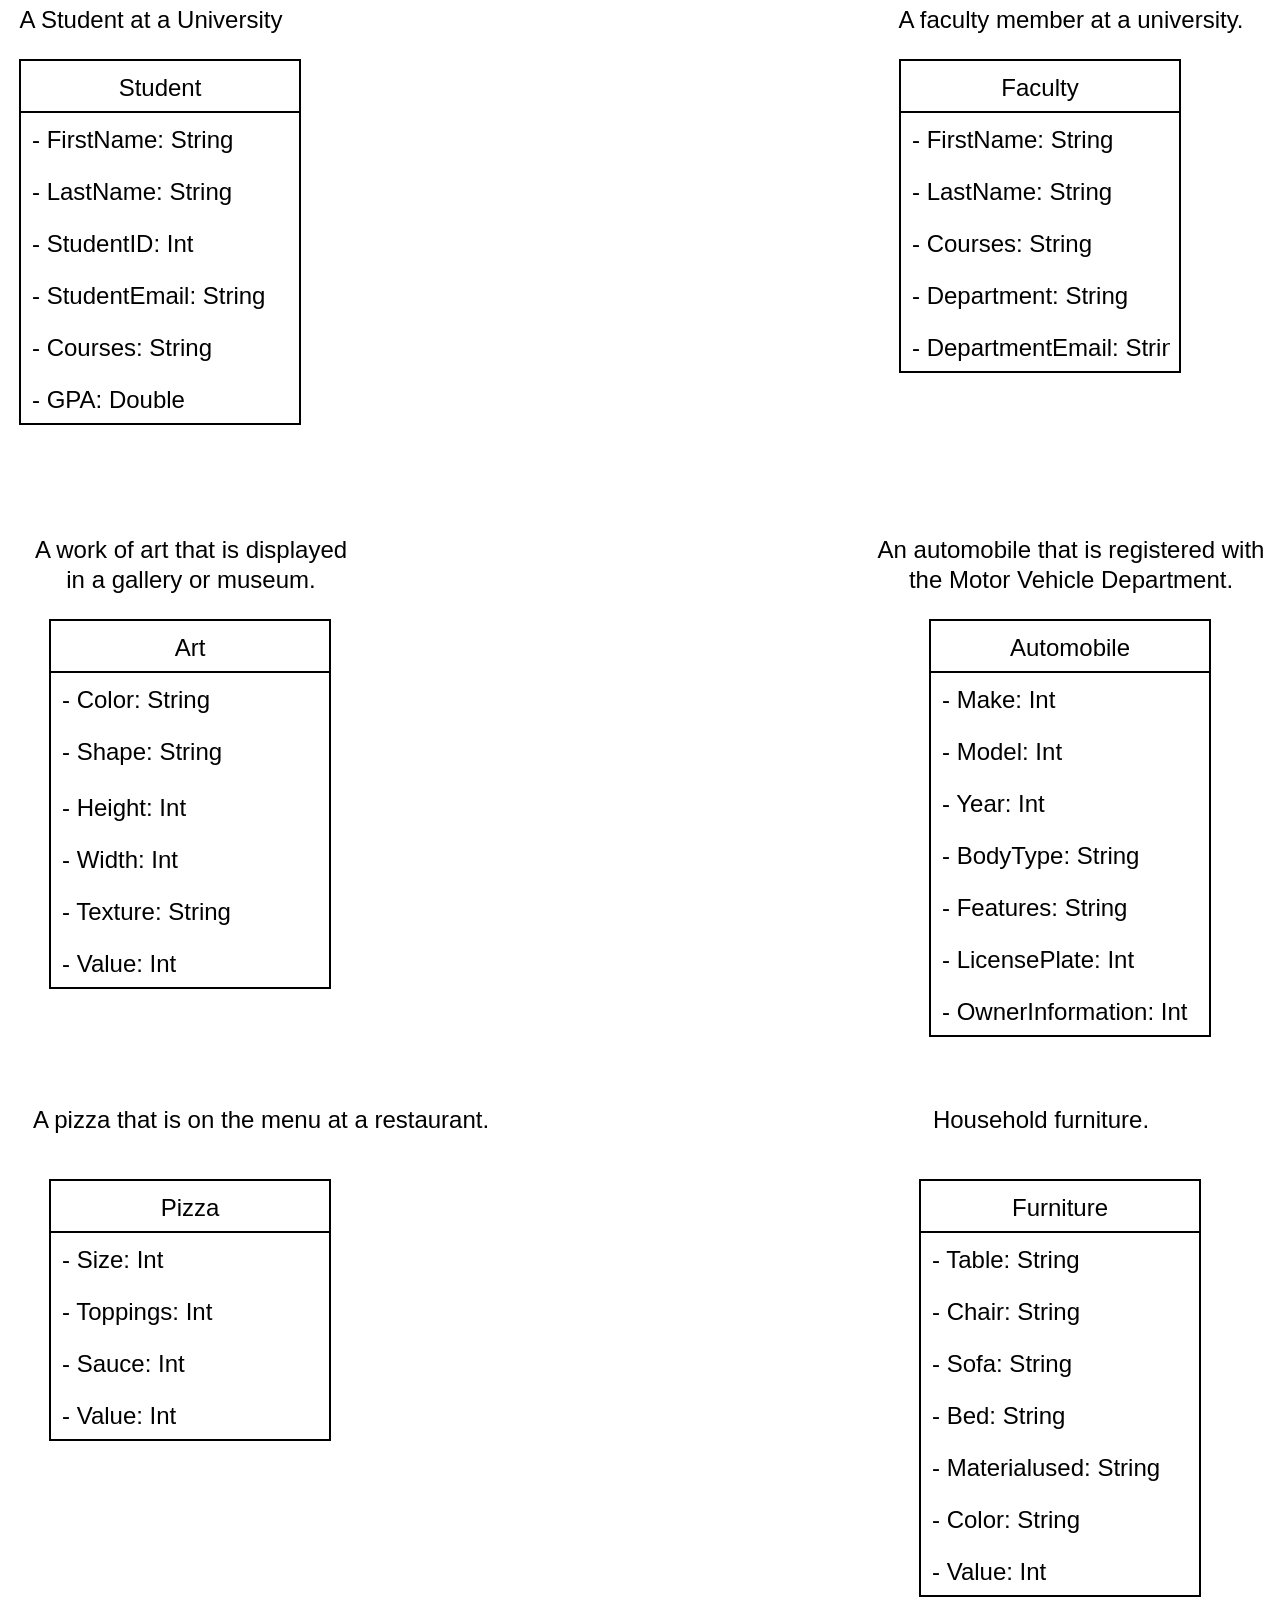 <mxfile version="15.0.4" type="device"><diagram id="AzNIVxXq4ih5_kuwiEYy" name="Page-1"><mxGraphModel dx="1278" dy="578" grid="1" gridSize="10" guides="1" tooltips="1" connect="1" arrows="1" fold="1" page="1" pageScale="1" pageWidth="850" pageHeight="1100" math="0" shadow="0"><root><mxCell id="0"/><mxCell id="1" parent="0"/><mxCell id="0GMQCcznHs2JDImHqjKt-1" value="Student" style="swimlane;fontStyle=0;childLayout=stackLayout;horizontal=1;startSize=26;fillColor=none;horizontalStack=0;resizeParent=1;resizeParentMax=0;resizeLast=0;collapsible=1;marginBottom=0;" vertex="1" parent="1"><mxGeometry x="80" y="120" width="140" height="182" as="geometry"/></mxCell><mxCell id="0GMQCcznHs2JDImHqjKt-2" value="- FirstName: String" style="text;strokeColor=none;fillColor=none;align=left;verticalAlign=top;spacingLeft=4;spacingRight=4;overflow=hidden;rotatable=0;points=[[0,0.5],[1,0.5]];portConstraint=eastwest;" vertex="1" parent="0GMQCcznHs2JDImHqjKt-1"><mxGeometry y="26" width="140" height="26" as="geometry"/></mxCell><mxCell id="0GMQCcznHs2JDImHqjKt-3" value="- LastName: String" style="text;strokeColor=none;fillColor=none;align=left;verticalAlign=top;spacingLeft=4;spacingRight=4;overflow=hidden;rotatable=0;points=[[0,0.5],[1,0.5]];portConstraint=eastwest;" vertex="1" parent="0GMQCcznHs2JDImHqjKt-1"><mxGeometry y="52" width="140" height="26" as="geometry"/></mxCell><mxCell id="0GMQCcznHs2JDImHqjKt-4" value="- StudentID: Int" style="text;strokeColor=none;fillColor=none;align=left;verticalAlign=top;spacingLeft=4;spacingRight=4;overflow=hidden;rotatable=0;points=[[0,0.5],[1,0.5]];portConstraint=eastwest;" vertex="1" parent="0GMQCcznHs2JDImHqjKt-1"><mxGeometry y="78" width="140" height="26" as="geometry"/></mxCell><mxCell id="0GMQCcznHs2JDImHqjKt-25" value="- StudentEmail: String" style="text;strokeColor=none;fillColor=none;align=left;verticalAlign=top;spacingLeft=4;spacingRight=4;overflow=hidden;rotatable=0;points=[[0,0.5],[1,0.5]];portConstraint=eastwest;" vertex="1" parent="0GMQCcznHs2JDImHqjKt-1"><mxGeometry y="104" width="140" height="26" as="geometry"/></mxCell><mxCell id="0GMQCcznHs2JDImHqjKt-26" value="- Courses: String" style="text;strokeColor=none;fillColor=none;align=left;verticalAlign=top;spacingLeft=4;spacingRight=4;overflow=hidden;rotatable=0;points=[[0,0.5],[1,0.5]];portConstraint=eastwest;" vertex="1" parent="0GMQCcznHs2JDImHqjKt-1"><mxGeometry y="130" width="140" height="26" as="geometry"/></mxCell><mxCell id="0GMQCcznHs2JDImHqjKt-27" value="- GPA: Double" style="text;strokeColor=none;fillColor=none;align=left;verticalAlign=top;spacingLeft=4;spacingRight=4;overflow=hidden;rotatable=0;points=[[0,0.5],[1,0.5]];portConstraint=eastwest;" vertex="1" parent="0GMQCcznHs2JDImHqjKt-1"><mxGeometry y="156" width="140" height="26" as="geometry"/></mxCell><mxCell id="0GMQCcznHs2JDImHqjKt-5" value="Faculty" style="swimlane;fontStyle=0;childLayout=stackLayout;horizontal=1;startSize=26;fillColor=none;horizontalStack=0;resizeParent=1;resizeParentMax=0;resizeLast=0;collapsible=1;marginBottom=0;" vertex="1" parent="1"><mxGeometry x="520" y="120" width="140" height="156" as="geometry"/></mxCell><mxCell id="0GMQCcznHs2JDImHqjKt-6" value="- FirstName: String" style="text;strokeColor=none;fillColor=none;align=left;verticalAlign=top;spacingLeft=4;spacingRight=4;overflow=hidden;rotatable=0;points=[[0,0.5],[1,0.5]];portConstraint=eastwest;" vertex="1" parent="0GMQCcznHs2JDImHqjKt-5"><mxGeometry y="26" width="140" height="26" as="geometry"/></mxCell><mxCell id="0GMQCcznHs2JDImHqjKt-7" value="- LastName: String" style="text;strokeColor=none;fillColor=none;align=left;verticalAlign=top;spacingLeft=4;spacingRight=4;overflow=hidden;rotatable=0;points=[[0,0.5],[1,0.5]];portConstraint=eastwest;" vertex="1" parent="0GMQCcznHs2JDImHqjKt-5"><mxGeometry y="52" width="140" height="26" as="geometry"/></mxCell><mxCell id="0GMQCcznHs2JDImHqjKt-8" value="- Courses: String" style="text;strokeColor=none;fillColor=none;align=left;verticalAlign=top;spacingLeft=4;spacingRight=4;overflow=hidden;rotatable=0;points=[[0,0.5],[1,0.5]];portConstraint=eastwest;" vertex="1" parent="0GMQCcznHs2JDImHqjKt-5"><mxGeometry y="78" width="140" height="26" as="geometry"/></mxCell><mxCell id="0GMQCcznHs2JDImHqjKt-30" value="- Department: String" style="text;strokeColor=none;fillColor=none;align=left;verticalAlign=top;spacingLeft=4;spacingRight=4;overflow=hidden;rotatable=0;points=[[0,0.5],[1,0.5]];portConstraint=eastwest;" vertex="1" parent="0GMQCcznHs2JDImHqjKt-5"><mxGeometry y="104" width="140" height="26" as="geometry"/></mxCell><mxCell id="0GMQCcznHs2JDImHqjKt-31" value="- DepartmentEmail: String" style="text;strokeColor=none;fillColor=none;align=left;verticalAlign=top;spacingLeft=4;spacingRight=4;overflow=hidden;rotatable=0;points=[[0,0.5],[1,0.5]];portConstraint=eastwest;" vertex="1" parent="0GMQCcznHs2JDImHqjKt-5"><mxGeometry y="130" width="140" height="26" as="geometry"/></mxCell><mxCell id="0GMQCcznHs2JDImHqjKt-9" value="Art" style="swimlane;fontStyle=0;childLayout=stackLayout;horizontal=1;startSize=26;fillColor=none;horizontalStack=0;resizeParent=1;resizeParentMax=0;resizeLast=0;collapsible=1;marginBottom=0;" vertex="1" parent="1"><mxGeometry x="95" y="400" width="140" height="184" as="geometry"/></mxCell><mxCell id="0GMQCcznHs2JDImHqjKt-10" value="- Color: String" style="text;strokeColor=none;fillColor=none;align=left;verticalAlign=top;spacingLeft=4;spacingRight=4;overflow=hidden;rotatable=0;points=[[0,0.5],[1,0.5]];portConstraint=eastwest;" vertex="1" parent="0GMQCcznHs2JDImHqjKt-9"><mxGeometry y="26" width="140" height="26" as="geometry"/></mxCell><mxCell id="0GMQCcznHs2JDImHqjKt-11" value="- Shape: String" style="text;strokeColor=none;fillColor=none;align=left;verticalAlign=top;spacingLeft=4;spacingRight=4;overflow=hidden;rotatable=0;points=[[0,0.5],[1,0.5]];portConstraint=eastwest;" vertex="1" parent="0GMQCcznHs2JDImHqjKt-9"><mxGeometry y="52" width="140" height="28" as="geometry"/></mxCell><mxCell id="0GMQCcznHs2JDImHqjKt-12" value="- Height: Int" style="text;strokeColor=none;fillColor=none;align=left;verticalAlign=top;spacingLeft=4;spacingRight=4;overflow=hidden;rotatable=0;points=[[0,0.5],[1,0.5]];portConstraint=eastwest;" vertex="1" parent="0GMQCcznHs2JDImHqjKt-9"><mxGeometry y="80" width="140" height="26" as="geometry"/></mxCell><mxCell id="0GMQCcznHs2JDImHqjKt-33" value="- Width: Int" style="text;strokeColor=none;fillColor=none;align=left;verticalAlign=top;spacingLeft=4;spacingRight=4;overflow=hidden;rotatable=0;points=[[0,0.5],[1,0.5]];portConstraint=eastwest;" vertex="1" parent="0GMQCcznHs2JDImHqjKt-9"><mxGeometry y="106" width="140" height="26" as="geometry"/></mxCell><mxCell id="0GMQCcznHs2JDImHqjKt-34" value="- Texture: String" style="text;strokeColor=none;fillColor=none;align=left;verticalAlign=top;spacingLeft=4;spacingRight=4;overflow=hidden;rotatable=0;points=[[0,0.5],[1,0.5]];portConstraint=eastwest;" vertex="1" parent="0GMQCcznHs2JDImHqjKt-9"><mxGeometry y="132" width="140" height="26" as="geometry"/></mxCell><mxCell id="0GMQCcznHs2JDImHqjKt-35" value="- Value: Int" style="text;strokeColor=none;fillColor=none;align=left;verticalAlign=top;spacingLeft=4;spacingRight=4;overflow=hidden;rotatable=0;points=[[0,0.5],[1,0.5]];portConstraint=eastwest;" vertex="1" parent="0GMQCcznHs2JDImHqjKt-9"><mxGeometry y="158" width="140" height="26" as="geometry"/></mxCell><mxCell id="0GMQCcznHs2JDImHqjKt-13" value="Automobile" style="swimlane;fontStyle=0;childLayout=stackLayout;horizontal=1;startSize=26;fillColor=none;horizontalStack=0;resizeParent=1;resizeParentMax=0;resizeLast=0;collapsible=1;marginBottom=0;" vertex="1" parent="1"><mxGeometry x="535" y="400" width="140" height="208" as="geometry"/></mxCell><mxCell id="0GMQCcznHs2JDImHqjKt-14" value="- Make: Int" style="text;strokeColor=none;fillColor=none;align=left;verticalAlign=top;spacingLeft=4;spacingRight=4;overflow=hidden;rotatable=0;points=[[0,0.5],[1,0.5]];portConstraint=eastwest;" vertex="1" parent="0GMQCcznHs2JDImHqjKt-13"><mxGeometry y="26" width="140" height="26" as="geometry"/></mxCell><mxCell id="0GMQCcznHs2JDImHqjKt-15" value="- Model: Int" style="text;strokeColor=none;fillColor=none;align=left;verticalAlign=top;spacingLeft=4;spacingRight=4;overflow=hidden;rotatable=0;points=[[0,0.5],[1,0.5]];portConstraint=eastwest;" vertex="1" parent="0GMQCcznHs2JDImHqjKt-13"><mxGeometry y="52" width="140" height="26" as="geometry"/></mxCell><mxCell id="0GMQCcznHs2JDImHqjKt-16" value="- Year: Int" style="text;strokeColor=none;fillColor=none;align=left;verticalAlign=top;spacingLeft=4;spacingRight=4;overflow=hidden;rotatable=0;points=[[0,0.5],[1,0.5]];portConstraint=eastwest;" vertex="1" parent="0GMQCcznHs2JDImHqjKt-13"><mxGeometry y="78" width="140" height="26" as="geometry"/></mxCell><mxCell id="0GMQCcznHs2JDImHqjKt-44" value="- BodyType: String" style="text;strokeColor=none;fillColor=none;align=left;verticalAlign=top;spacingLeft=4;spacingRight=4;overflow=hidden;rotatable=0;points=[[0,0.5],[1,0.5]];portConstraint=eastwest;" vertex="1" parent="0GMQCcznHs2JDImHqjKt-13"><mxGeometry y="104" width="140" height="26" as="geometry"/></mxCell><mxCell id="0GMQCcznHs2JDImHqjKt-45" value="- Features: String" style="text;strokeColor=none;fillColor=none;align=left;verticalAlign=top;spacingLeft=4;spacingRight=4;overflow=hidden;rotatable=0;points=[[0,0.5],[1,0.5]];portConstraint=eastwest;" vertex="1" parent="0GMQCcznHs2JDImHqjKt-13"><mxGeometry y="130" width="140" height="26" as="geometry"/></mxCell><mxCell id="0GMQCcznHs2JDImHqjKt-46" value="- LicensePlate: Int" style="text;strokeColor=none;fillColor=none;align=left;verticalAlign=top;spacingLeft=4;spacingRight=4;overflow=hidden;rotatable=0;points=[[0,0.5],[1,0.5]];portConstraint=eastwest;" vertex="1" parent="0GMQCcznHs2JDImHqjKt-13"><mxGeometry y="156" width="140" height="26" as="geometry"/></mxCell><mxCell id="0GMQCcznHs2JDImHqjKt-47" value="- OwnerInformation: Int" style="text;strokeColor=none;fillColor=none;align=left;verticalAlign=top;spacingLeft=4;spacingRight=4;overflow=hidden;rotatable=0;points=[[0,0.5],[1,0.5]];portConstraint=eastwest;" vertex="1" parent="0GMQCcznHs2JDImHqjKt-13"><mxGeometry y="182" width="140" height="26" as="geometry"/></mxCell><mxCell id="0GMQCcznHs2JDImHqjKt-17" value="Pizza" style="swimlane;fontStyle=0;childLayout=stackLayout;horizontal=1;startSize=26;fillColor=none;horizontalStack=0;resizeParent=1;resizeParentMax=0;resizeLast=0;collapsible=1;marginBottom=0;" vertex="1" parent="1"><mxGeometry x="95" y="680" width="140" height="130" as="geometry"/></mxCell><mxCell id="0GMQCcznHs2JDImHqjKt-18" value="- Size: Int" style="text;strokeColor=none;fillColor=none;align=left;verticalAlign=top;spacingLeft=4;spacingRight=4;overflow=hidden;rotatable=0;points=[[0,0.5],[1,0.5]];portConstraint=eastwest;" vertex="1" parent="0GMQCcznHs2JDImHqjKt-17"><mxGeometry y="26" width="140" height="26" as="geometry"/></mxCell><mxCell id="0GMQCcznHs2JDImHqjKt-19" value="- Toppings: Int" style="text;strokeColor=none;fillColor=none;align=left;verticalAlign=top;spacingLeft=4;spacingRight=4;overflow=hidden;rotatable=0;points=[[0,0.5],[1,0.5]];portConstraint=eastwest;" vertex="1" parent="0GMQCcznHs2JDImHqjKt-17"><mxGeometry y="52" width="140" height="26" as="geometry"/></mxCell><mxCell id="0GMQCcznHs2JDImHqjKt-20" value="- Sauce: Int" style="text;strokeColor=none;fillColor=none;align=left;verticalAlign=top;spacingLeft=4;spacingRight=4;overflow=hidden;rotatable=0;points=[[0,0.5],[1,0.5]];portConstraint=eastwest;" vertex="1" parent="0GMQCcznHs2JDImHqjKt-17"><mxGeometry y="78" width="140" height="26" as="geometry"/></mxCell><mxCell id="0GMQCcznHs2JDImHqjKt-39" value="- Value: Int" style="text;strokeColor=none;fillColor=none;align=left;verticalAlign=top;spacingLeft=4;spacingRight=4;overflow=hidden;rotatable=0;points=[[0,0.5],[1,0.5]];portConstraint=eastwest;" vertex="1" parent="0GMQCcznHs2JDImHqjKt-17"><mxGeometry y="104" width="140" height="26" as="geometry"/></mxCell><mxCell id="0GMQCcznHs2JDImHqjKt-21" value="Furniture" style="swimlane;fontStyle=0;childLayout=stackLayout;horizontal=1;startSize=26;fillColor=none;horizontalStack=0;resizeParent=1;resizeParentMax=0;resizeLast=0;collapsible=1;marginBottom=0;" vertex="1" parent="1"><mxGeometry x="530" y="680" width="140" height="208" as="geometry"/></mxCell><mxCell id="0GMQCcznHs2JDImHqjKt-22" value="- Table: String" style="text;strokeColor=none;fillColor=none;align=left;verticalAlign=top;spacingLeft=4;spacingRight=4;overflow=hidden;rotatable=0;points=[[0,0.5],[1,0.5]];portConstraint=eastwest;" vertex="1" parent="0GMQCcznHs2JDImHqjKt-21"><mxGeometry y="26" width="140" height="26" as="geometry"/></mxCell><mxCell id="0GMQCcznHs2JDImHqjKt-23" value="- Chair: String" style="text;strokeColor=none;fillColor=none;align=left;verticalAlign=top;spacingLeft=4;spacingRight=4;overflow=hidden;rotatable=0;points=[[0,0.5],[1,0.5]];portConstraint=eastwest;" vertex="1" parent="0GMQCcznHs2JDImHqjKt-21"><mxGeometry y="52" width="140" height="26" as="geometry"/></mxCell><mxCell id="0GMQCcznHs2JDImHqjKt-24" value="- Sofa: String" style="text;strokeColor=none;fillColor=none;align=left;verticalAlign=top;spacingLeft=4;spacingRight=4;overflow=hidden;rotatable=0;points=[[0,0.5],[1,0.5]];portConstraint=eastwest;" vertex="1" parent="0GMQCcznHs2JDImHqjKt-21"><mxGeometry y="78" width="140" height="26" as="geometry"/></mxCell><mxCell id="0GMQCcznHs2JDImHqjKt-40" value="- Bed: String" style="text;strokeColor=none;fillColor=none;align=left;verticalAlign=top;spacingLeft=4;spacingRight=4;overflow=hidden;rotatable=0;points=[[0,0.5],[1,0.5]];portConstraint=eastwest;" vertex="1" parent="0GMQCcznHs2JDImHqjKt-21"><mxGeometry y="104" width="140" height="26" as="geometry"/></mxCell><mxCell id="0GMQCcznHs2JDImHqjKt-41" value="- Materialused: String" style="text;strokeColor=none;fillColor=none;align=left;verticalAlign=top;spacingLeft=4;spacingRight=4;overflow=hidden;rotatable=0;points=[[0,0.5],[1,0.5]];portConstraint=eastwest;" vertex="1" parent="0GMQCcznHs2JDImHqjKt-21"><mxGeometry y="130" width="140" height="26" as="geometry"/></mxCell><mxCell id="0GMQCcznHs2JDImHqjKt-42" value="- Color: String" style="text;strokeColor=none;fillColor=none;align=left;verticalAlign=top;spacingLeft=4;spacingRight=4;overflow=hidden;rotatable=0;points=[[0,0.5],[1,0.5]];portConstraint=eastwest;" vertex="1" parent="0GMQCcznHs2JDImHqjKt-21"><mxGeometry y="156" width="140" height="26" as="geometry"/></mxCell><mxCell id="0GMQCcznHs2JDImHqjKt-43" value="- Value: Int" style="text;strokeColor=none;fillColor=none;align=left;verticalAlign=top;spacingLeft=4;spacingRight=4;overflow=hidden;rotatable=0;points=[[0,0.5],[1,0.5]];portConstraint=eastwest;" vertex="1" parent="0GMQCcznHs2JDImHqjKt-21"><mxGeometry y="182" width="140" height="26" as="geometry"/></mxCell><mxCell id="0GMQCcznHs2JDImHqjKt-28" value="A Student at a University" style="text;html=1;align=center;verticalAlign=middle;resizable=0;points=[];autosize=1;strokeColor=none;" vertex="1" parent="1"><mxGeometry x="70" y="90" width="150" height="20" as="geometry"/></mxCell><mxCell id="0GMQCcznHs2JDImHqjKt-29" value="A work of art that is displayed &lt;br&gt;in a gallery or museum." style="text;html=1;align=center;verticalAlign=middle;resizable=0;points=[];autosize=1;strokeColor=none;" vertex="1" parent="1"><mxGeometry x="80" y="357" width="170" height="30" as="geometry"/></mxCell><mxCell id="0GMQCcznHs2JDImHqjKt-32" value="A faculty member at a university." style="text;html=1;align=center;verticalAlign=middle;resizable=0;points=[];autosize=1;strokeColor=none;" vertex="1" parent="1"><mxGeometry x="510" y="90" width="190" height="20" as="geometry"/></mxCell><mxCell id="0GMQCcznHs2JDImHqjKt-36" value="An automobile that is registered with &lt;br&gt;the Motor Vehicle Department.&lt;br/&gt;" style="text;html=1;align=center;verticalAlign=middle;resizable=0;points=[];autosize=1;strokeColor=none;" vertex="1" parent="1"><mxGeometry x="500" y="357" width="210" height="30" as="geometry"/></mxCell><mxCell id="0GMQCcznHs2JDImHqjKt-37" value="A pizza that is on the menu at a restaurant." style="text;html=1;align=center;verticalAlign=middle;resizable=0;points=[];autosize=1;strokeColor=none;" vertex="1" parent="1"><mxGeometry x="80" y="640" width="240" height="20" as="geometry"/></mxCell><mxCell id="0GMQCcznHs2JDImHqjKt-38" value="Household furniture.&lt;br/&gt;" style="text;html=1;align=center;verticalAlign=middle;resizable=0;points=[];autosize=1;strokeColor=none;" vertex="1" parent="1"><mxGeometry x="530" y="640" width="120" height="20" as="geometry"/></mxCell></root></mxGraphModel></diagram></mxfile>